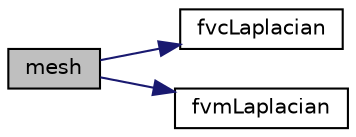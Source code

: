 digraph "mesh"
{
  bgcolor="transparent";
  edge [fontname="Helvetica",fontsize="10",labelfontname="Helvetica",labelfontsize="10"];
  node [fontname="Helvetica",fontsize="10",shape=record];
  rankdir="LR";
  Node1 [label="mesh",height=0.2,width=0.4,color="black", fillcolor="grey75", style="filled", fontcolor="black"];
  Node1 -> Node2 [color="midnightblue",fontsize="10",style="solid",fontname="Helvetica"];
  Node2 [label="fvcLaplacian",height=0.2,width=0.4,color="black",URL="$a01295.html#a67c8cc99d4160feed3457e1f0667b487"];
  Node1 -> Node3 [color="midnightblue",fontsize="10",style="solid",fontname="Helvetica"];
  Node3 [label="fvmLaplacian",height=0.2,width=0.4,color="black",URL="$a01295.html#a11fe693df506283d63b46bb569c4c39e"];
}
